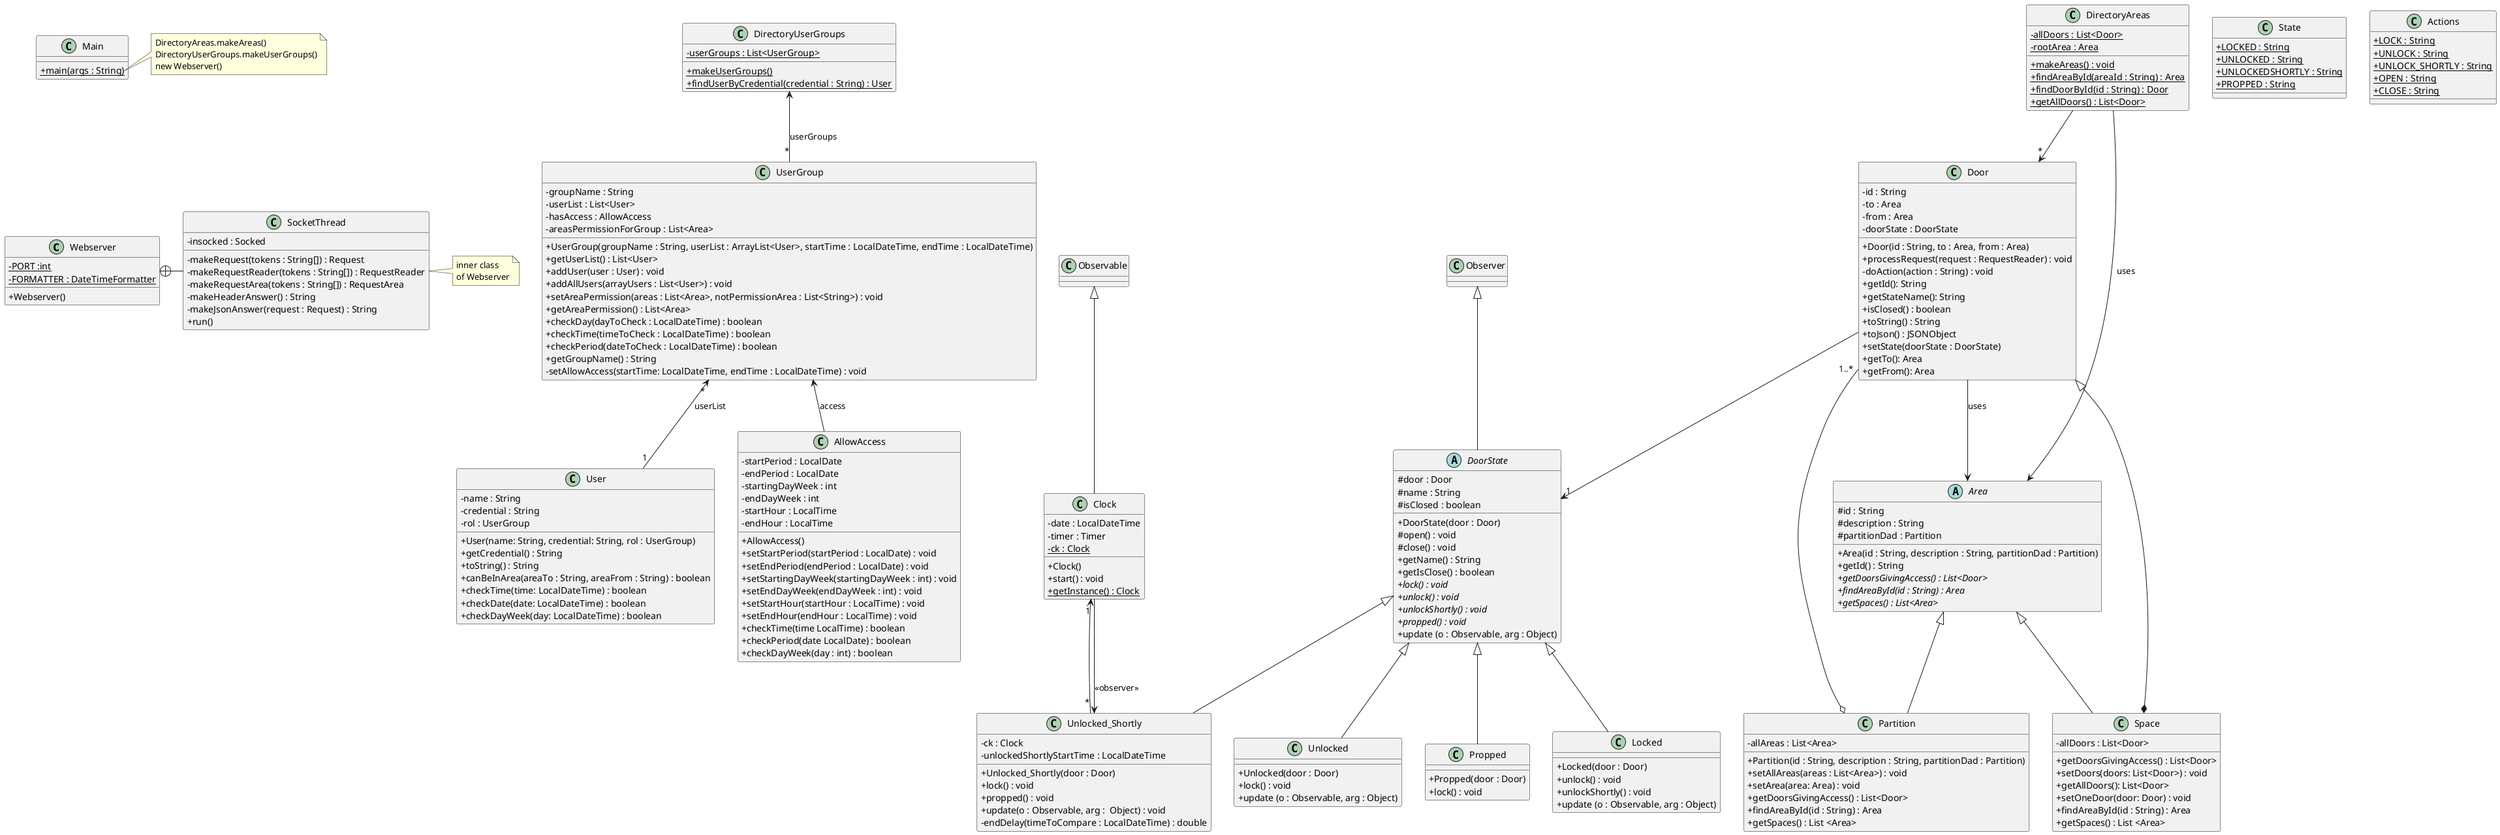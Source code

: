 @startuml
'https://plantuml.com/class-diagram
skinparam classAttributeIconSize 0

class Webserver {
    - {static} PORT :int
    - {static} FORMATTER : DateTimeFormatter
    + Webserver()
}

class SocketThread {
    - insocked : Socked
    - makeRequest(tokens : String[]) : Request
    - makeRequestReader(tokens : String[]) : RequestReader
    - makeRequestArea(tokens : String[]) : RequestArea
    - makeHeaderAnswer() : String
    - makeJsonAnswer(request : Request) : String
    + run()
}

note right of SocketThread
inner class
of Webserver
end note

class DirectoryUserGroups {
    - {static} userGroups : List<UserGroup>
    + {static} makeUserGroups()
    + {static} findUserByCredential(credential : String) : User
}

class UserGroup {
    - groupName : String
    - userList : List<User>
    - hasAccess : AllowAccess
    - areasPermissionForGroup : List<Area>
    + UserGroup(groupName : String, userList : ArrayList<User>, startTime : LocalDateTime, endTime : LocalDateTime)
    + getUserList() : List<User>
    + addUser(user : User) : void
    + addAllUsers(arrayUsers : List<User>) : void
    + setAreaPermission(areas : List<Area>, notPermissionArea : List<String>) : void
    + getAreaPermission() : List<Area>
    + checkDay(dayToCheck : LocalDateTime) : boolean
    + checkTime(timeToCheck : LocalDateTime) : boolean
    + checkPeriod(dateToCheck : LocalDateTime) : boolean
    + getGroupName() : String
    - setAllowAccess(startTime: LocalDateTime, endTime : LocalDateTime) : void
}

class DirectoryAreas {
    - {static} allDoors : List<Door>
    - {static} rootArea : Area
    + {static} makeAreas() : void
    + {static} findAreaById(areaId : String) : Area
    + {static} findDoorById(id : String) : Door
    + {static} getAllDoors() : List<Door>
}

class Door {
    - id : String
    - to : Area
    - from : Area
    - doorState : DoorState

    + Door(id : String, to : Area, from : Area)
    + processRequest(request : RequestReader) : void
    - doAction(action : String) : void
    + getId(): String
    + getStateName(): String
    + isClosed() : boolean
    + toString() : String
    + toJson() : JSONObject
    + setState(doorState : DoorState)
    + getTo(): Area
    + getFrom(): Area
}



class User {
    - name : String
    - credential : String
    - rol : UserGroup
    + User(name: String, credential: String, rol : UserGroup)
    + getCredential() : String
    + toString() : String
    + canBeInArea(areaTo : String, areaFrom : String) : boolean
    + checkTime(time: LocalDateTime) : boolean
    + checkDate(date: LocalDateTime) : boolean
    + checkDayWeek(day: LocalDateTime) : boolean
}


abstract class DoorState extends Observer{
    # door : Door
    # name : String
    # isClosed : boolean
    + DoorState(door : Door)
    # open() : void
    # close() : void
    + getName() : String
    + getIsClose() : boolean
    + {abstract} lock() : void
    + {abstract} unlock() : void
    + {abstract} unlockShortly() : void
    + {abstract} propped() : void
    + update (o : Observable, arg : Object)
}

class Locked extends DoorState {
    + Locked(door : Door)
    + unlock() : void
    + unlockShortly() : void
    + update (o : Observable, arg : Object)
}

class Unlocked extends DoorState {
    + Unlocked(door : Door)
    + lock() : void
    + update (o : Observable, arg : Object)
}

class Unlocked_Shortly extends DoorState {
    - ck : Clock
    - unlockedShortlyStartTime : LocalDateTime
    + Unlocked_Shortly(door : Door)
    + lock() : void
    + propped() : void
    + update(o : Observable, arg :  Object) : void
    - endDelay(timeToCompare : LocalDateTime) : double
}

class Propped extends DoorState {
    + Propped(door : Door)
    + lock() : void
}

abstract class Area {
    # id : String
    # description : String
    # partitionDad : Partition
    + Area(id : String, description : String, partitionDad : Partition)
    + getId() : String
    + {abstract} getDoorsGivingAccess() : List<Door>
    + {abstract} findAreaById(id : String) : Area
    + {abstract} getSpaces() : List<Area>
}

class Partition extends Area {
    - allAreas : List<Area>
    + Partition(id : String, description : String, partitionDad : Partition)
    + setAllAreas(areas : List<Area>) : void
    + setArea(area: Area) : void
    + getDoorsGivingAccess() : List<Door>
    + findAreaById(id : String) : Area
    + getSpaces() : List <Area>
}

class Space extends Area {
    - allDoors : List<Door>
    + getDoorsGivingAccess() : List<Door>
    + setDoors(doors: List<Door>) : void
    + getAllDoors(): List<Door>
    + setOneDoor(door: Door) : void
    + findAreaById(id : String) : Area
    + getSpaces() : List <Area>
}

class AllowAccess {
    - startPeriod : LocalDate
    - endPeriod : LocalDate
    - startingDayWeek : int
    - endDayWeek : int
    - startHour : LocalTime
    - endHour : LocalTime
    + AllowAccess()
    + setStartPeriod(startPeriod : LocalDate) : void
    + setEndPeriod(endPeriod : LocalDate) : void
    + setStartingDayWeek(startingDayWeek : int) : void
    + setEndDayWeek(endDayWeek : int) : void
    + setStartHour(startHour : LocalTime) : void
    + setEndHour(endHour : LocalTime) : void
    + checkTime(time LocalTime) : boolean
    + checkPeriod(date LocalDate) : boolean
    + checkDayWeek(day : int) : boolean
}

class Clock extends Observable {
    - date : LocalDateTime
    - timer : Timer
    - {static} ck : Clock
    + Clock()
    + start() : void
    + {static} getInstance() : Clock
}

class State {
    + {static} LOCKED : String
    + {static} UNLOCKED : String
    + {static} UNLOCKEDSHORTLY : String
    + {static} PROPPED : String
}

class Actions {
    + {static} LOCK : String
    + {static} UNLOCK : String
    + {static} UNLOCK_SHORTLY : String
    + {static} OPEN : String
    + {static} CLOSE : String
}

class Main {
    + {static} main(args : String)
}

note right of Main::main
DirectoryAreas.makeAreas()
DirectoryUserGroups.makeUserGroups()
new Webserver()
end note

Webserver +-right- SocketThread
DirectoryUserGroups <-- "*" UserGroup : "userGroups"
UserGroup "*" <-- "1" User : "userList"
UserGroup <-- AllowAccess : "access"
DirectoryAreas --> Area : "uses"
Space *--|> Door
DirectoryAreas --> "*" Door
Door --> "1" DoorState
Partition o-- "1..*" Door
Clock "1" <-- "*" Unlocked_Shortly
Door --> Area : "uses"



Clock --> Unlocked_Shortly : <<observer>>



Main -[hidden]down- Webserver

@enduml
